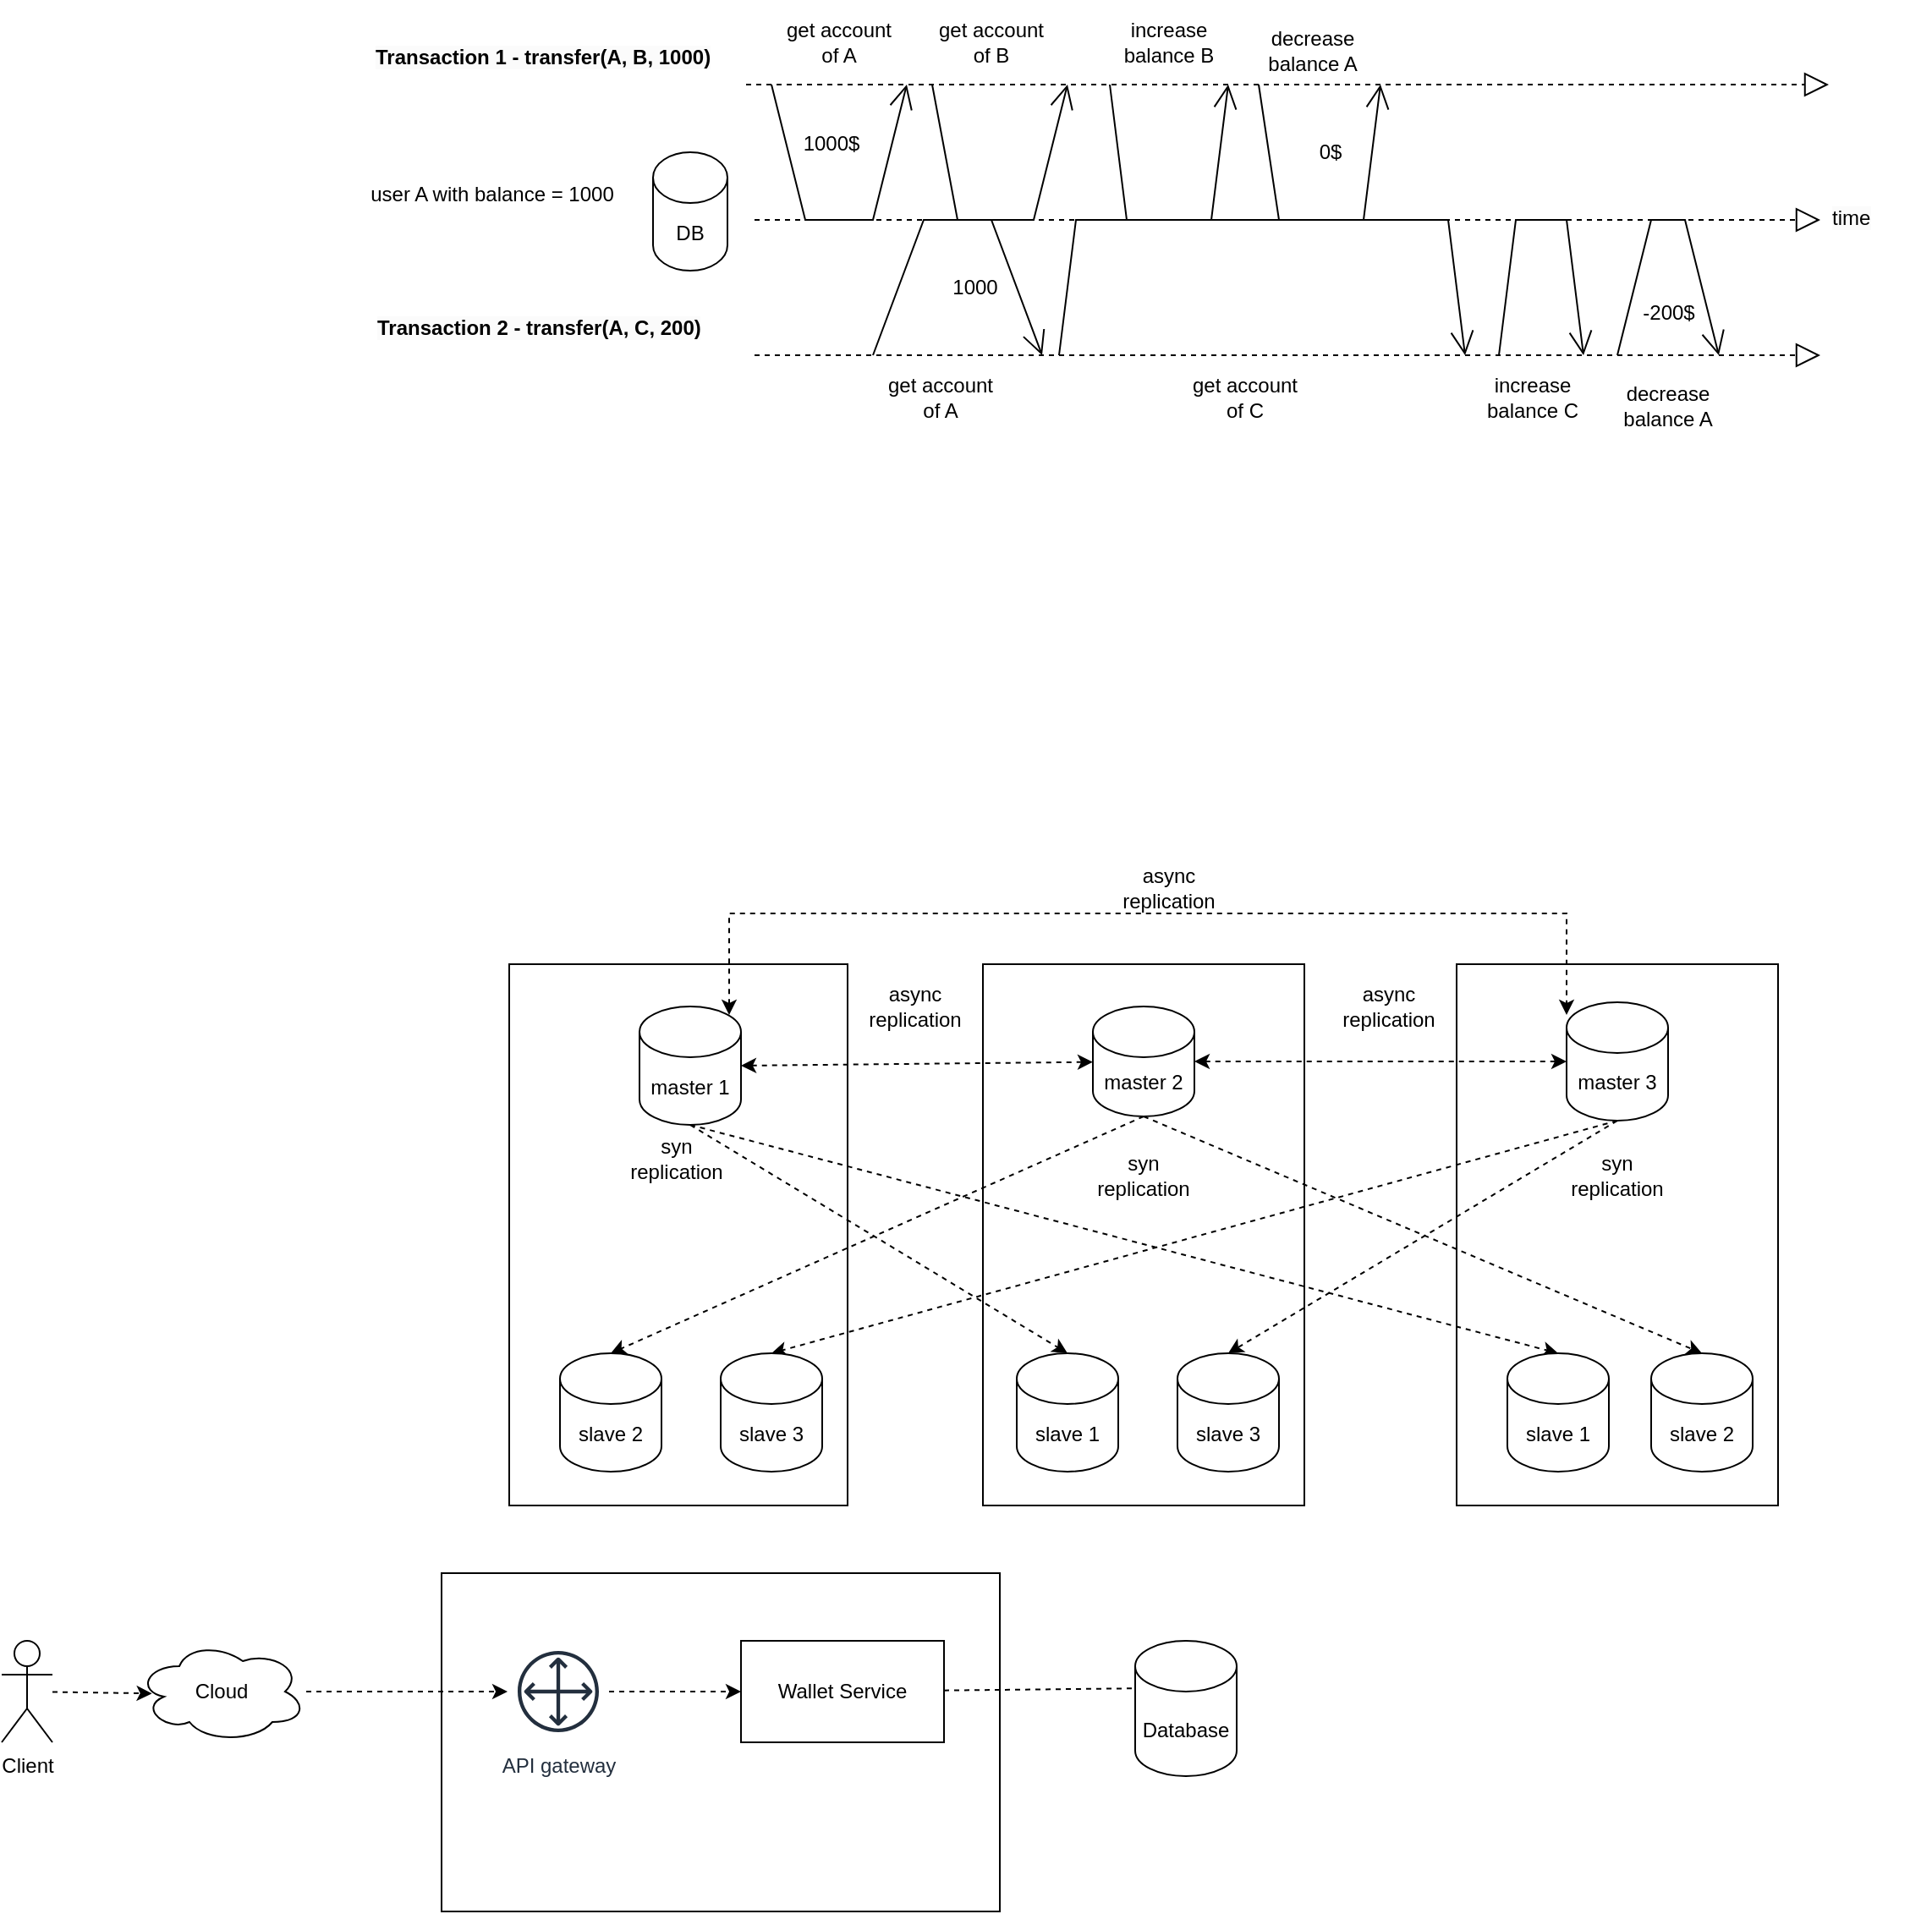 <mxfile version="20.8.18" type="github">
  <diagram name="Trang-1" id="wNU1H5Y7zv_GKCtgPEAO">
    <mxGraphModel dx="1941" dy="1757" grid="1" gridSize="10" guides="1" tooltips="1" connect="1" arrows="1" fold="1" page="1" pageScale="1" pageWidth="827" pageHeight="1169" math="0" shadow="0">
      <root>
        <mxCell id="0" />
        <mxCell id="1" parent="0" />
        <mxCell id="QZXupjUOMTafXn6LQ9dr-121" value="" style="rounded=0;whiteSpace=wrap;html=1;" vertex="1" parent="1">
          <mxGeometry x="-120" y="920" width="330" height="200" as="geometry" />
        </mxCell>
        <mxCell id="QZXupjUOMTafXn6LQ9dr-101" value="" style="rounded=0;whiteSpace=wrap;html=1;" vertex="1" parent="1">
          <mxGeometry x="480" y="560" width="190" height="320" as="geometry" />
        </mxCell>
        <mxCell id="QZXupjUOMTafXn6LQ9dr-84" value="" style="rounded=0;whiteSpace=wrap;html=1;" vertex="1" parent="1">
          <mxGeometry x="200" y="560" width="190" height="320" as="geometry" />
        </mxCell>
        <mxCell id="QZXupjUOMTafXn6LQ9dr-1" value="DB" style="shape=cylinder3;whiteSpace=wrap;html=1;boundedLbl=1;backgroundOutline=1;size=15;" vertex="1" parent="1">
          <mxGeometry x="5" y="80" width="44" height="70" as="geometry" />
        </mxCell>
        <mxCell id="QZXupjUOMTafXn6LQ9dr-4" value="user A with balance = 1000" style="text;html=1;strokeColor=none;fillColor=none;align=center;verticalAlign=middle;whiteSpace=wrap;rounded=0;" vertex="1" parent="1">
          <mxGeometry x="-190" y="90" width="200" height="30" as="geometry" />
        </mxCell>
        <mxCell id="QZXupjUOMTafXn6LQ9dr-19" value="" style="endArrow=block;dashed=1;endFill=0;endSize=12;html=1;rounded=0;" edge="1" parent="1">
          <mxGeometry width="160" relative="1" as="geometry">
            <mxPoint x="65" y="120" as="sourcePoint" />
            <mxPoint x="695" y="120" as="targetPoint" />
          </mxGeometry>
        </mxCell>
        <mxCell id="QZXupjUOMTafXn6LQ9dr-22" value="&lt;meta charset=&quot;utf-8&quot;&gt;&lt;span style=&quot;color: rgb(0, 0, 0); font-family: Helvetica; font-size: 12px; font-style: normal; font-variant-ligatures: normal; font-variant-caps: normal; letter-spacing: normal; orphans: 2; text-align: center; text-indent: 0px; text-transform: none; widows: 2; word-spacing: 0px; -webkit-text-stroke-width: 0px; background-color: rgb(251, 251, 251); text-decoration-thickness: initial; text-decoration-style: initial; text-decoration-color: initial; float: none; display: inline !important;&quot;&gt;Transaction 1 -&amp;nbsp;transfer(A, B, 1000)&lt;/span&gt;" style="text;whiteSpace=wrap;html=1;fontStyle=1" vertex="1" parent="1">
          <mxGeometry x="-161" y="10" width="220" height="40" as="geometry" />
        </mxCell>
        <mxCell id="QZXupjUOMTafXn6LQ9dr-24" value="&lt;meta charset=&quot;utf-8&quot;&gt;&lt;span style=&quot;color: rgb(0, 0, 0); font-family: Helvetica; font-size: 12px; font-style: normal; font-variant-ligatures: normal; font-variant-caps: normal; font-weight: 400; letter-spacing: normal; orphans: 2; text-align: center; text-indent: 0px; text-transform: none; widows: 2; word-spacing: 0px; -webkit-text-stroke-width: 0px; background-color: rgb(251, 251, 251); text-decoration-thickness: initial; text-decoration-style: initial; text-decoration-color: initial; float: none; display: inline !important;&quot;&gt;time&lt;/span&gt;" style="text;whiteSpace=wrap;html=1;" vertex="1" parent="1">
          <mxGeometry x="700" y="105" width="60" height="40" as="geometry" />
        </mxCell>
        <mxCell id="QZXupjUOMTafXn6LQ9dr-25" value="" style="endArrow=block;dashed=1;endFill=0;endSize=12;html=1;rounded=0;" edge="1" parent="1">
          <mxGeometry width="160" relative="1" as="geometry">
            <mxPoint x="60" y="40" as="sourcePoint" />
            <mxPoint x="700" y="40" as="targetPoint" />
          </mxGeometry>
        </mxCell>
        <mxCell id="QZXupjUOMTafXn6LQ9dr-27" value="&lt;meta charset=&quot;utf-8&quot;&gt;&lt;span style=&quot;color: rgb(0, 0, 0); font-family: Helvetica; font-size: 12px; font-style: normal; font-variant-ligatures: normal; font-variant-caps: normal; letter-spacing: normal; orphans: 2; text-align: center; text-indent: 0px; text-transform: none; widows: 2; word-spacing: 0px; -webkit-text-stroke-width: 0px; background-color: rgb(251, 251, 251); text-decoration-thickness: initial; text-decoration-style: initial; text-decoration-color: initial; float: none; display: inline !important;&quot;&gt;Transaction 2 -&amp;nbsp;transfer(A, C, 200)&lt;/span&gt;" style="text;whiteSpace=wrap;html=1;fontStyle=1" vertex="1" parent="1">
          <mxGeometry x="-160" y="170" width="220" height="40" as="geometry" />
        </mxCell>
        <mxCell id="QZXupjUOMTafXn6LQ9dr-28" value="" style="endArrow=block;dashed=1;endFill=0;endSize=12;html=1;rounded=0;" edge="1" parent="1">
          <mxGeometry width="160" relative="1" as="geometry">
            <mxPoint x="65" y="200" as="sourcePoint" />
            <mxPoint x="695" y="200" as="targetPoint" />
          </mxGeometry>
        </mxCell>
        <mxCell id="QZXupjUOMTafXn6LQ9dr-34" value="" style="endArrow=open;endFill=1;endSize=12;html=1;rounded=0;" edge="1" parent="1">
          <mxGeometry width="160" relative="1" as="geometry">
            <mxPoint x="170" y="40" as="sourcePoint" />
            <mxPoint x="250" y="40" as="targetPoint" />
            <Array as="points">
              <mxPoint x="185" y="120" />
              <mxPoint x="230" y="120" />
            </Array>
          </mxGeometry>
        </mxCell>
        <mxCell id="QZXupjUOMTafXn6LQ9dr-38" value="" style="endArrow=open;endFill=1;endSize=12;html=1;rounded=0;" edge="1" parent="1">
          <mxGeometry width="160" relative="1" as="geometry">
            <mxPoint x="135" y="200" as="sourcePoint" />
            <mxPoint x="235" y="200" as="targetPoint" />
            <Array as="points">
              <mxPoint x="165" y="120" />
              <mxPoint x="205" y="120" />
            </Array>
          </mxGeometry>
        </mxCell>
        <mxCell id="QZXupjUOMTafXn6LQ9dr-39" value="1000$" style="text;html=1;align=center;verticalAlign=middle;resizable=0;points=[];autosize=1;strokeColor=none;fillColor=none;" vertex="1" parent="1">
          <mxGeometry x="80" y="60" width="60" height="30" as="geometry" />
        </mxCell>
        <mxCell id="QZXupjUOMTafXn6LQ9dr-40" value="1000" style="text;html=1;align=center;verticalAlign=middle;resizable=0;points=[];autosize=1;strokeColor=none;fillColor=none;" vertex="1" parent="1">
          <mxGeometry x="170" y="145" width="50" height="30" as="geometry" />
        </mxCell>
        <mxCell id="QZXupjUOMTafXn6LQ9dr-41" value="" style="endArrow=open;endFill=1;endSize=12;html=1;rounded=0;" edge="1" parent="1">
          <mxGeometry width="160" relative="1" as="geometry">
            <mxPoint x="245" y="200" as="sourcePoint" />
            <mxPoint x="485" y="200" as="targetPoint" />
            <Array as="points">
              <mxPoint x="255" y="120" />
              <mxPoint x="475" y="120" />
            </Array>
          </mxGeometry>
        </mxCell>
        <mxCell id="QZXupjUOMTafXn6LQ9dr-44" value="" style="endArrow=open;endFill=1;endSize=12;html=1;rounded=0;" edge="1" parent="1">
          <mxGeometry width="160" relative="1" as="geometry">
            <mxPoint x="275" y="40" as="sourcePoint" />
            <mxPoint x="345" y="40" as="targetPoint" />
            <Array as="points">
              <mxPoint x="285" y="120" />
              <mxPoint x="335" y="120" />
            </Array>
          </mxGeometry>
        </mxCell>
        <mxCell id="QZXupjUOMTafXn6LQ9dr-47" value="" style="endArrow=open;endFill=1;endSize=12;html=1;rounded=0;" edge="1" parent="1">
          <mxGeometry width="160" relative="1" as="geometry">
            <mxPoint x="575" y="200" as="sourcePoint" />
            <mxPoint x="635" y="200" as="targetPoint" />
            <Array as="points">
              <mxPoint x="595" y="120" />
              <mxPoint x="615" y="120" />
            </Array>
          </mxGeometry>
        </mxCell>
        <mxCell id="QZXupjUOMTafXn6LQ9dr-52" value="" style="endArrow=open;endFill=1;endSize=12;html=1;rounded=0;" edge="1" parent="1">
          <mxGeometry width="160" relative="1" as="geometry">
            <mxPoint x="505" y="200" as="sourcePoint" />
            <mxPoint x="555" y="200" as="targetPoint" />
            <Array as="points">
              <mxPoint x="515" y="120" />
              <mxPoint x="545" y="120" />
            </Array>
          </mxGeometry>
        </mxCell>
        <mxCell id="QZXupjUOMTafXn6LQ9dr-54" value="" style="endArrow=open;endFill=1;endSize=12;html=1;rounded=0;" edge="1" parent="1">
          <mxGeometry width="160" relative="1" as="geometry">
            <mxPoint x="363" y="40" as="sourcePoint" />
            <mxPoint x="435" y="40" as="targetPoint" />
            <Array as="points">
              <mxPoint x="375" y="120" />
              <mxPoint x="425" y="120" />
            </Array>
          </mxGeometry>
        </mxCell>
        <mxCell id="QZXupjUOMTafXn6LQ9dr-59" value="decrease balance A" style="text;html=1;strokeColor=none;fillColor=none;align=center;verticalAlign=middle;whiteSpace=wrap;rounded=0;" vertex="1" parent="1">
          <mxGeometry x="565" y="200" width="80" height="60" as="geometry" />
        </mxCell>
        <mxCell id="QZXupjUOMTafXn6LQ9dr-61" value="increase balance C" style="text;html=1;strokeColor=none;fillColor=none;align=center;verticalAlign=middle;whiteSpace=wrap;rounded=0;" vertex="1" parent="1">
          <mxGeometry x="495" y="210" width="60" height="30" as="geometry" />
        </mxCell>
        <mxCell id="QZXupjUOMTafXn6LQ9dr-62" value="decrease balance A" style="text;html=1;strokeColor=none;fillColor=none;align=center;verticalAlign=middle;whiteSpace=wrap;rounded=0;" vertex="1" parent="1">
          <mxGeometry x="355" y="-10" width="80" height="60" as="geometry" />
        </mxCell>
        <mxCell id="QZXupjUOMTafXn6LQ9dr-63" value="increase balance B" style="text;html=1;strokeColor=none;fillColor=none;align=center;verticalAlign=middle;whiteSpace=wrap;rounded=0;" vertex="1" parent="1">
          <mxGeometry x="280" width="60" height="30" as="geometry" />
        </mxCell>
        <mxCell id="QZXupjUOMTafXn6LQ9dr-64" value="get account of A" style="text;html=1;strokeColor=none;fillColor=none;align=center;verticalAlign=middle;whiteSpace=wrap;rounded=0;" vertex="1" parent="1">
          <mxGeometry x="80" width="70" height="30" as="geometry" />
        </mxCell>
        <mxCell id="QZXupjUOMTafXn6LQ9dr-65" value="get account of B" style="text;html=1;strokeColor=none;fillColor=none;align=center;verticalAlign=middle;whiteSpace=wrap;rounded=0;" vertex="1" parent="1">
          <mxGeometry x="170" width="70" height="30" as="geometry" />
        </mxCell>
        <mxCell id="QZXupjUOMTafXn6LQ9dr-67" value="" style="endArrow=open;endFill=1;endSize=12;html=1;rounded=0;" edge="1" parent="1">
          <mxGeometry width="160" relative="1" as="geometry">
            <mxPoint x="75" y="40" as="sourcePoint" />
            <mxPoint x="155" y="40" as="targetPoint" />
            <Array as="points">
              <mxPoint x="95" y="120" />
              <mxPoint x="135" y="120" />
            </Array>
          </mxGeometry>
        </mxCell>
        <mxCell id="QZXupjUOMTafXn6LQ9dr-68" value="0$" style="text;html=1;align=center;verticalAlign=middle;resizable=0;points=[];autosize=1;strokeColor=none;fillColor=none;" vertex="1" parent="1">
          <mxGeometry x="385" y="65" width="40" height="30" as="geometry" />
        </mxCell>
        <mxCell id="QZXupjUOMTafXn6LQ9dr-69" value="-200$" style="text;html=1;align=center;verticalAlign=middle;resizable=0;points=[];autosize=1;strokeColor=none;fillColor=none;" vertex="1" parent="1">
          <mxGeometry x="580" y="160" width="50" height="30" as="geometry" />
        </mxCell>
        <mxCell id="QZXupjUOMTafXn6LQ9dr-71" value="get account of A" style="text;html=1;strokeColor=none;fillColor=none;align=center;verticalAlign=middle;whiteSpace=wrap;rounded=0;" vertex="1" parent="1">
          <mxGeometry x="140" y="210" width="70" height="30" as="geometry" />
        </mxCell>
        <mxCell id="QZXupjUOMTafXn6LQ9dr-72" value="get account of C" style="text;html=1;strokeColor=none;fillColor=none;align=center;verticalAlign=middle;whiteSpace=wrap;rounded=0;" vertex="1" parent="1">
          <mxGeometry x="320" y="210" width="70" height="30" as="geometry" />
        </mxCell>
        <mxCell id="QZXupjUOMTafXn6LQ9dr-85" value="" style="rounded=0;whiteSpace=wrap;html=1;" vertex="1" parent="1">
          <mxGeometry x="-80" y="560" width="200" height="320" as="geometry" />
        </mxCell>
        <mxCell id="QZXupjUOMTafXn6LQ9dr-102" style="edgeStyle=none;rounded=0;orthogonalLoop=1;jettySize=auto;html=1;entryX=0.5;entryY=0;entryDx=0;entryDy=0;entryPerimeter=0;exitX=0.5;exitY=1;exitDx=0;exitDy=0;exitPerimeter=0;dashed=1;" edge="1" parent="1" source="QZXupjUOMTafXn6LQ9dr-78" target="QZXupjUOMTafXn6LQ9dr-90">
          <mxGeometry relative="1" as="geometry" />
        </mxCell>
        <mxCell id="QZXupjUOMTafXn6LQ9dr-103" style="edgeStyle=none;rounded=0;orthogonalLoop=1;jettySize=auto;html=1;entryX=0.5;entryY=0;entryDx=0;entryDy=0;entryPerimeter=0;exitX=0.5;exitY=1;exitDx=0;exitDy=0;exitPerimeter=0;dashed=1;" edge="1" parent="1" source="QZXupjUOMTafXn6LQ9dr-78" target="QZXupjUOMTafXn6LQ9dr-91">
          <mxGeometry relative="1" as="geometry" />
        </mxCell>
        <mxCell id="QZXupjUOMTafXn6LQ9dr-78" value="master 1" style="shape=cylinder3;whiteSpace=wrap;html=1;boundedLbl=1;backgroundOutline=1;size=15;" vertex="1" parent="1">
          <mxGeometry x="-3" y="585" width="60" height="70" as="geometry" />
        </mxCell>
        <mxCell id="QZXupjUOMTafXn6LQ9dr-104" style="edgeStyle=none;rounded=0;orthogonalLoop=1;jettySize=auto;html=1;entryX=0.5;entryY=0;entryDx=0;entryDy=0;entryPerimeter=0;exitX=0.5;exitY=1;exitDx=0;exitDy=0;exitPerimeter=0;dashed=1;" edge="1" parent="1" source="QZXupjUOMTafXn6LQ9dr-87" target="QZXupjUOMTafXn6LQ9dr-89">
          <mxGeometry relative="1" as="geometry" />
        </mxCell>
        <mxCell id="QZXupjUOMTafXn6LQ9dr-105" style="edgeStyle=none;rounded=0;orthogonalLoop=1;jettySize=auto;html=1;exitX=0.5;exitY=1;exitDx=0;exitDy=0;exitPerimeter=0;entryX=0.5;entryY=0;entryDx=0;entryDy=0;entryPerimeter=0;dashed=1;" edge="1" parent="1" source="QZXupjUOMTafXn6LQ9dr-87" target="QZXupjUOMTafXn6LQ9dr-94">
          <mxGeometry relative="1" as="geometry" />
        </mxCell>
        <mxCell id="QZXupjUOMTafXn6LQ9dr-87" value="master 2" style="shape=cylinder3;whiteSpace=wrap;html=1;boundedLbl=1;backgroundOutline=1;size=15;" vertex="1" parent="1">
          <mxGeometry x="265" y="585" width="60" height="65" as="geometry" />
        </mxCell>
        <mxCell id="QZXupjUOMTafXn6LQ9dr-106" style="edgeStyle=none;rounded=0;orthogonalLoop=1;jettySize=auto;html=1;entryX=0.5;entryY=0;entryDx=0;entryDy=0;entryPerimeter=0;exitX=0.5;exitY=1;exitDx=0;exitDy=0;exitPerimeter=0;dashed=1;" edge="1" parent="1" source="QZXupjUOMTafXn6LQ9dr-88" target="QZXupjUOMTafXn6LQ9dr-92">
          <mxGeometry relative="1" as="geometry" />
        </mxCell>
        <mxCell id="QZXupjUOMTafXn6LQ9dr-107" style="edgeStyle=none;rounded=0;orthogonalLoop=1;jettySize=auto;html=1;entryX=0.5;entryY=0;entryDx=0;entryDy=0;entryPerimeter=0;exitX=0.5;exitY=1;exitDx=0;exitDy=0;exitPerimeter=0;dashed=1;" edge="1" parent="1" source="QZXupjUOMTafXn6LQ9dr-88" target="QZXupjUOMTafXn6LQ9dr-93">
          <mxGeometry relative="1" as="geometry" />
        </mxCell>
        <mxCell id="QZXupjUOMTafXn6LQ9dr-88" value="master 3" style="shape=cylinder3;whiteSpace=wrap;html=1;boundedLbl=1;backgroundOutline=1;size=15;" vertex="1" parent="1">
          <mxGeometry x="545" y="582.5" width="60" height="70" as="geometry" />
        </mxCell>
        <mxCell id="QZXupjUOMTafXn6LQ9dr-89" value="slave 2" style="shape=cylinder3;whiteSpace=wrap;html=1;boundedLbl=1;backgroundOutline=1;size=15;" vertex="1" parent="1">
          <mxGeometry x="-50" y="790" width="60" height="70" as="geometry" />
        </mxCell>
        <mxCell id="QZXupjUOMTafXn6LQ9dr-90" value="slave 1" style="shape=cylinder3;whiteSpace=wrap;html=1;boundedLbl=1;backgroundOutline=1;size=15;" vertex="1" parent="1">
          <mxGeometry x="220" y="790" width="60" height="70" as="geometry" />
        </mxCell>
        <mxCell id="QZXupjUOMTafXn6LQ9dr-91" value="slave 1" style="shape=cylinder3;whiteSpace=wrap;html=1;boundedLbl=1;backgroundOutline=1;size=15;" vertex="1" parent="1">
          <mxGeometry x="510" y="790" width="60" height="70" as="geometry" />
        </mxCell>
        <mxCell id="QZXupjUOMTafXn6LQ9dr-92" value="slave 3" style="shape=cylinder3;whiteSpace=wrap;html=1;boundedLbl=1;backgroundOutline=1;size=15;" vertex="1" parent="1">
          <mxGeometry x="45" y="790" width="60" height="70" as="geometry" />
        </mxCell>
        <mxCell id="QZXupjUOMTafXn6LQ9dr-93" value="slave 3" style="shape=cylinder3;whiteSpace=wrap;html=1;boundedLbl=1;backgroundOutline=1;size=15;" vertex="1" parent="1">
          <mxGeometry x="315" y="790" width="60" height="70" as="geometry" />
        </mxCell>
        <mxCell id="QZXupjUOMTafXn6LQ9dr-94" value="slave 2" style="shape=cylinder3;whiteSpace=wrap;html=1;boundedLbl=1;backgroundOutline=1;size=15;" vertex="1" parent="1">
          <mxGeometry x="595" y="790" width="60" height="70" as="geometry" />
        </mxCell>
        <mxCell id="QZXupjUOMTafXn6LQ9dr-108" value="syn replication" style="text;html=1;strokeColor=none;fillColor=none;align=center;verticalAlign=middle;whiteSpace=wrap;rounded=0;" vertex="1" parent="1">
          <mxGeometry x="265" y="670" width="60" height="30" as="geometry" />
        </mxCell>
        <mxCell id="QZXupjUOMTafXn6LQ9dr-109" value="syn replication" style="text;html=1;strokeColor=none;fillColor=none;align=center;verticalAlign=middle;whiteSpace=wrap;rounded=0;" vertex="1" parent="1">
          <mxGeometry x="545" y="670" width="60" height="30" as="geometry" />
        </mxCell>
        <mxCell id="QZXupjUOMTafXn6LQ9dr-110" value="syn replication" style="text;html=1;strokeColor=none;fillColor=none;align=center;verticalAlign=middle;whiteSpace=wrap;rounded=0;" vertex="1" parent="1">
          <mxGeometry x="-11" y="660" width="60" height="30" as="geometry" />
        </mxCell>
        <mxCell id="QZXupjUOMTafXn6LQ9dr-111" value="" style="endArrow=classic;startArrow=classic;html=1;rounded=0;dashed=1;exitX=1;exitY=0.5;exitDx=0;exitDy=0;exitPerimeter=0;" edge="1" parent="1" source="QZXupjUOMTafXn6LQ9dr-78" target="QZXupjUOMTafXn6LQ9dr-87">
          <mxGeometry width="50" height="50" relative="1" as="geometry">
            <mxPoint x="220" y="550" as="sourcePoint" />
            <mxPoint x="270" y="500" as="targetPoint" />
          </mxGeometry>
        </mxCell>
        <mxCell id="QZXupjUOMTafXn6LQ9dr-112" value="" style="endArrow=classic;startArrow=classic;html=1;rounded=0;dashed=1;exitX=1;exitY=0.5;exitDx=0;exitDy=0;exitPerimeter=0;entryX=0;entryY=0.5;entryDx=0;entryDy=0;entryPerimeter=0;" edge="1" parent="1" source="QZXupjUOMTafXn6LQ9dr-87" target="QZXupjUOMTafXn6LQ9dr-88">
          <mxGeometry width="50" height="50" relative="1" as="geometry">
            <mxPoint x="410" y="600" as="sourcePoint" />
            <mxPoint x="533" y="616.5" as="targetPoint" />
          </mxGeometry>
        </mxCell>
        <mxCell id="QZXupjUOMTafXn6LQ9dr-114" value="async replication" style="text;html=1;strokeColor=none;fillColor=none;align=center;verticalAlign=middle;whiteSpace=wrap;rounded=0;" vertex="1" parent="1">
          <mxGeometry x="130" y="570" width="60" height="30" as="geometry" />
        </mxCell>
        <mxCell id="QZXupjUOMTafXn6LQ9dr-115" value="async replication" style="text;html=1;strokeColor=none;fillColor=none;align=center;verticalAlign=middle;whiteSpace=wrap;rounded=0;" vertex="1" parent="1">
          <mxGeometry x="410" y="570" width="60" height="30" as="geometry" />
        </mxCell>
        <mxCell id="QZXupjUOMTafXn6LQ9dr-116" value="" style="endArrow=classic;startArrow=classic;html=1;rounded=0;dashed=1;" edge="1" parent="1">
          <mxGeometry width="50" height="50" relative="1" as="geometry">
            <mxPoint x="50" y="590" as="sourcePoint" />
            <mxPoint x="545" y="590" as="targetPoint" />
            <Array as="points">
              <mxPoint x="50" y="530" />
              <mxPoint x="310" y="530" />
              <mxPoint x="545" y="530" />
            </Array>
          </mxGeometry>
        </mxCell>
        <mxCell id="QZXupjUOMTafXn6LQ9dr-117" value="async replication" style="text;html=1;strokeColor=none;fillColor=none;align=center;verticalAlign=middle;whiteSpace=wrap;rounded=0;" vertex="1" parent="1">
          <mxGeometry x="280" y="500" width="60" height="30" as="geometry" />
        </mxCell>
        <mxCell id="QZXupjUOMTafXn6LQ9dr-120" style="edgeStyle=none;rounded=0;orthogonalLoop=1;jettySize=auto;html=1;entryX=0.172;entryY=0.35;entryDx=0;entryDy=0;entryPerimeter=0;dashed=1;" edge="1" parent="1" source="QZXupjUOMTafXn6LQ9dr-118" target="QZXupjUOMTafXn6LQ9dr-119">
          <mxGeometry relative="1" as="geometry" />
        </mxCell>
        <mxCell id="QZXupjUOMTafXn6LQ9dr-118" value="Wallet Service" style="rounded=0;whiteSpace=wrap;html=1;" vertex="1" parent="1">
          <mxGeometry x="57" y="960" width="120" height="60" as="geometry" />
        </mxCell>
        <mxCell id="QZXupjUOMTafXn6LQ9dr-119" value="Database" style="shape=cylinder3;whiteSpace=wrap;html=1;boundedLbl=1;backgroundOutline=1;size=15;" vertex="1" parent="1">
          <mxGeometry x="290" y="960" width="60" height="80" as="geometry" />
        </mxCell>
        <mxCell id="QZXupjUOMTafXn6LQ9dr-125" style="edgeStyle=none;rounded=0;orthogonalLoop=1;jettySize=auto;html=1;dashed=1;" edge="1" parent="1" source="QZXupjUOMTafXn6LQ9dr-122" target="QZXupjUOMTafXn6LQ9dr-118">
          <mxGeometry relative="1" as="geometry" />
        </mxCell>
        <mxCell id="QZXupjUOMTafXn6LQ9dr-122" value="API gateway" style="sketch=0;outlineConnect=0;fontColor=#232F3E;gradientColor=none;strokeColor=#232F3E;fillColor=#ffffff;dashed=0;verticalLabelPosition=bottom;verticalAlign=top;align=center;html=1;fontSize=12;fontStyle=0;aspect=fixed;shape=mxgraph.aws4.resourceIcon;resIcon=mxgraph.aws4.customer_gateway;" vertex="1" parent="1">
          <mxGeometry x="-81" y="960" width="60" height="60" as="geometry" />
        </mxCell>
        <mxCell id="QZXupjUOMTafXn6LQ9dr-128" style="edgeStyle=none;rounded=0;orthogonalLoop=1;jettySize=auto;html=1;entryX=0.088;entryY=0.519;entryDx=0;entryDy=0;entryPerimeter=0;dashed=1;" edge="1" parent="1" source="QZXupjUOMTafXn6LQ9dr-126" target="QZXupjUOMTafXn6LQ9dr-127">
          <mxGeometry relative="1" as="geometry" />
        </mxCell>
        <mxCell id="QZXupjUOMTafXn6LQ9dr-126" value="Client" style="shape=umlActor;verticalLabelPosition=bottom;verticalAlign=top;html=1;outlineConnect=0;" vertex="1" parent="1">
          <mxGeometry x="-380" y="960" width="30" height="60" as="geometry" />
        </mxCell>
        <mxCell id="QZXupjUOMTafXn6LQ9dr-129" style="edgeStyle=none;rounded=0;orthogonalLoop=1;jettySize=auto;html=1;dashed=1;" edge="1" parent="1" source="QZXupjUOMTafXn6LQ9dr-127" target="QZXupjUOMTafXn6LQ9dr-122">
          <mxGeometry relative="1" as="geometry" />
        </mxCell>
        <mxCell id="QZXupjUOMTafXn6LQ9dr-127" value="Cloud" style="ellipse;shape=cloud;whiteSpace=wrap;html=1;align=center;" vertex="1" parent="1">
          <mxGeometry x="-300" y="960" width="100" height="60" as="geometry" />
        </mxCell>
      </root>
    </mxGraphModel>
  </diagram>
</mxfile>
